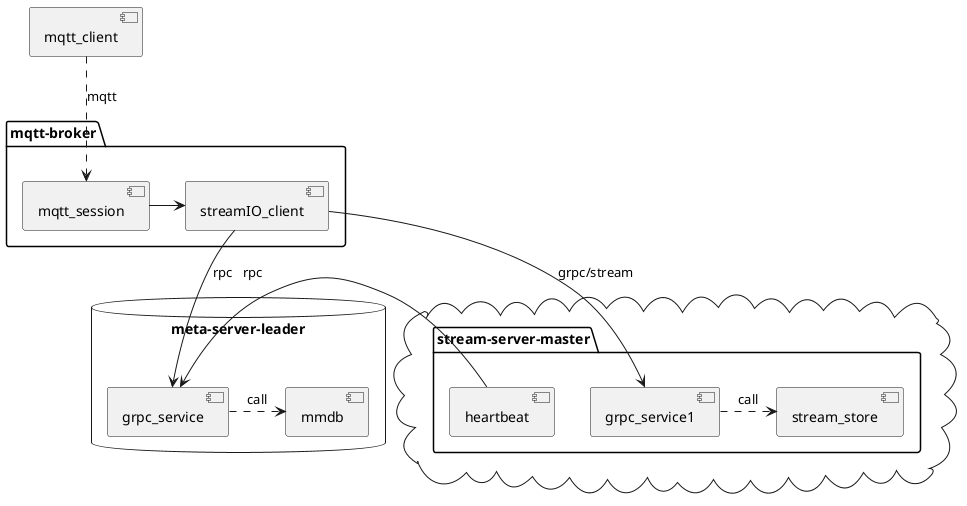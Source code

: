 @startuml

[mqtt_client]

package "mqtt-broker" {
    [mqtt_client]..>[mqtt_session] : mqtt
    [mqtt_session]->[streamIO_client]
}

database meta-server-leader{
    [grpc_service].> [mmdb]:call
}
cloud {
    package "stream-server-master" {
        [grpc_service1] .> [stream_store] : call
        [heartbeat]-> [grpc_service]:rpc
    }
}

[streamIO_client]-->[grpc_service1]:grpc/stream
[streamIO_client]-->[grpc_service]:rpc


@enduml
